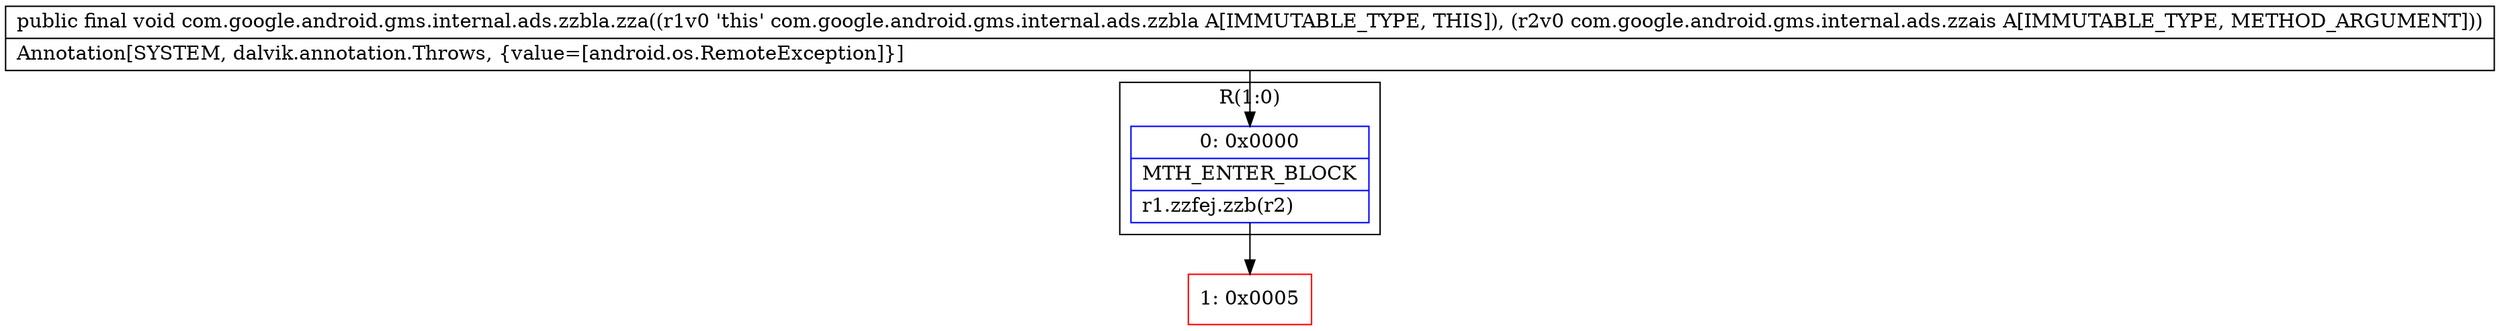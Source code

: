 digraph "CFG forcom.google.android.gms.internal.ads.zzbla.zza(Lcom\/google\/android\/gms\/internal\/ads\/zzais;)V" {
subgraph cluster_Region_181018744 {
label = "R(1:0)";
node [shape=record,color=blue];
Node_0 [shape=record,label="{0\:\ 0x0000|MTH_ENTER_BLOCK\l|r1.zzfej.zzb(r2)\l}"];
}
Node_1 [shape=record,color=red,label="{1\:\ 0x0005}"];
MethodNode[shape=record,label="{public final void com.google.android.gms.internal.ads.zzbla.zza((r1v0 'this' com.google.android.gms.internal.ads.zzbla A[IMMUTABLE_TYPE, THIS]), (r2v0 com.google.android.gms.internal.ads.zzais A[IMMUTABLE_TYPE, METHOD_ARGUMENT]))  | Annotation[SYSTEM, dalvik.annotation.Throws, \{value=[android.os.RemoteException]\}]\l}"];
MethodNode -> Node_0;
Node_0 -> Node_1;
}


